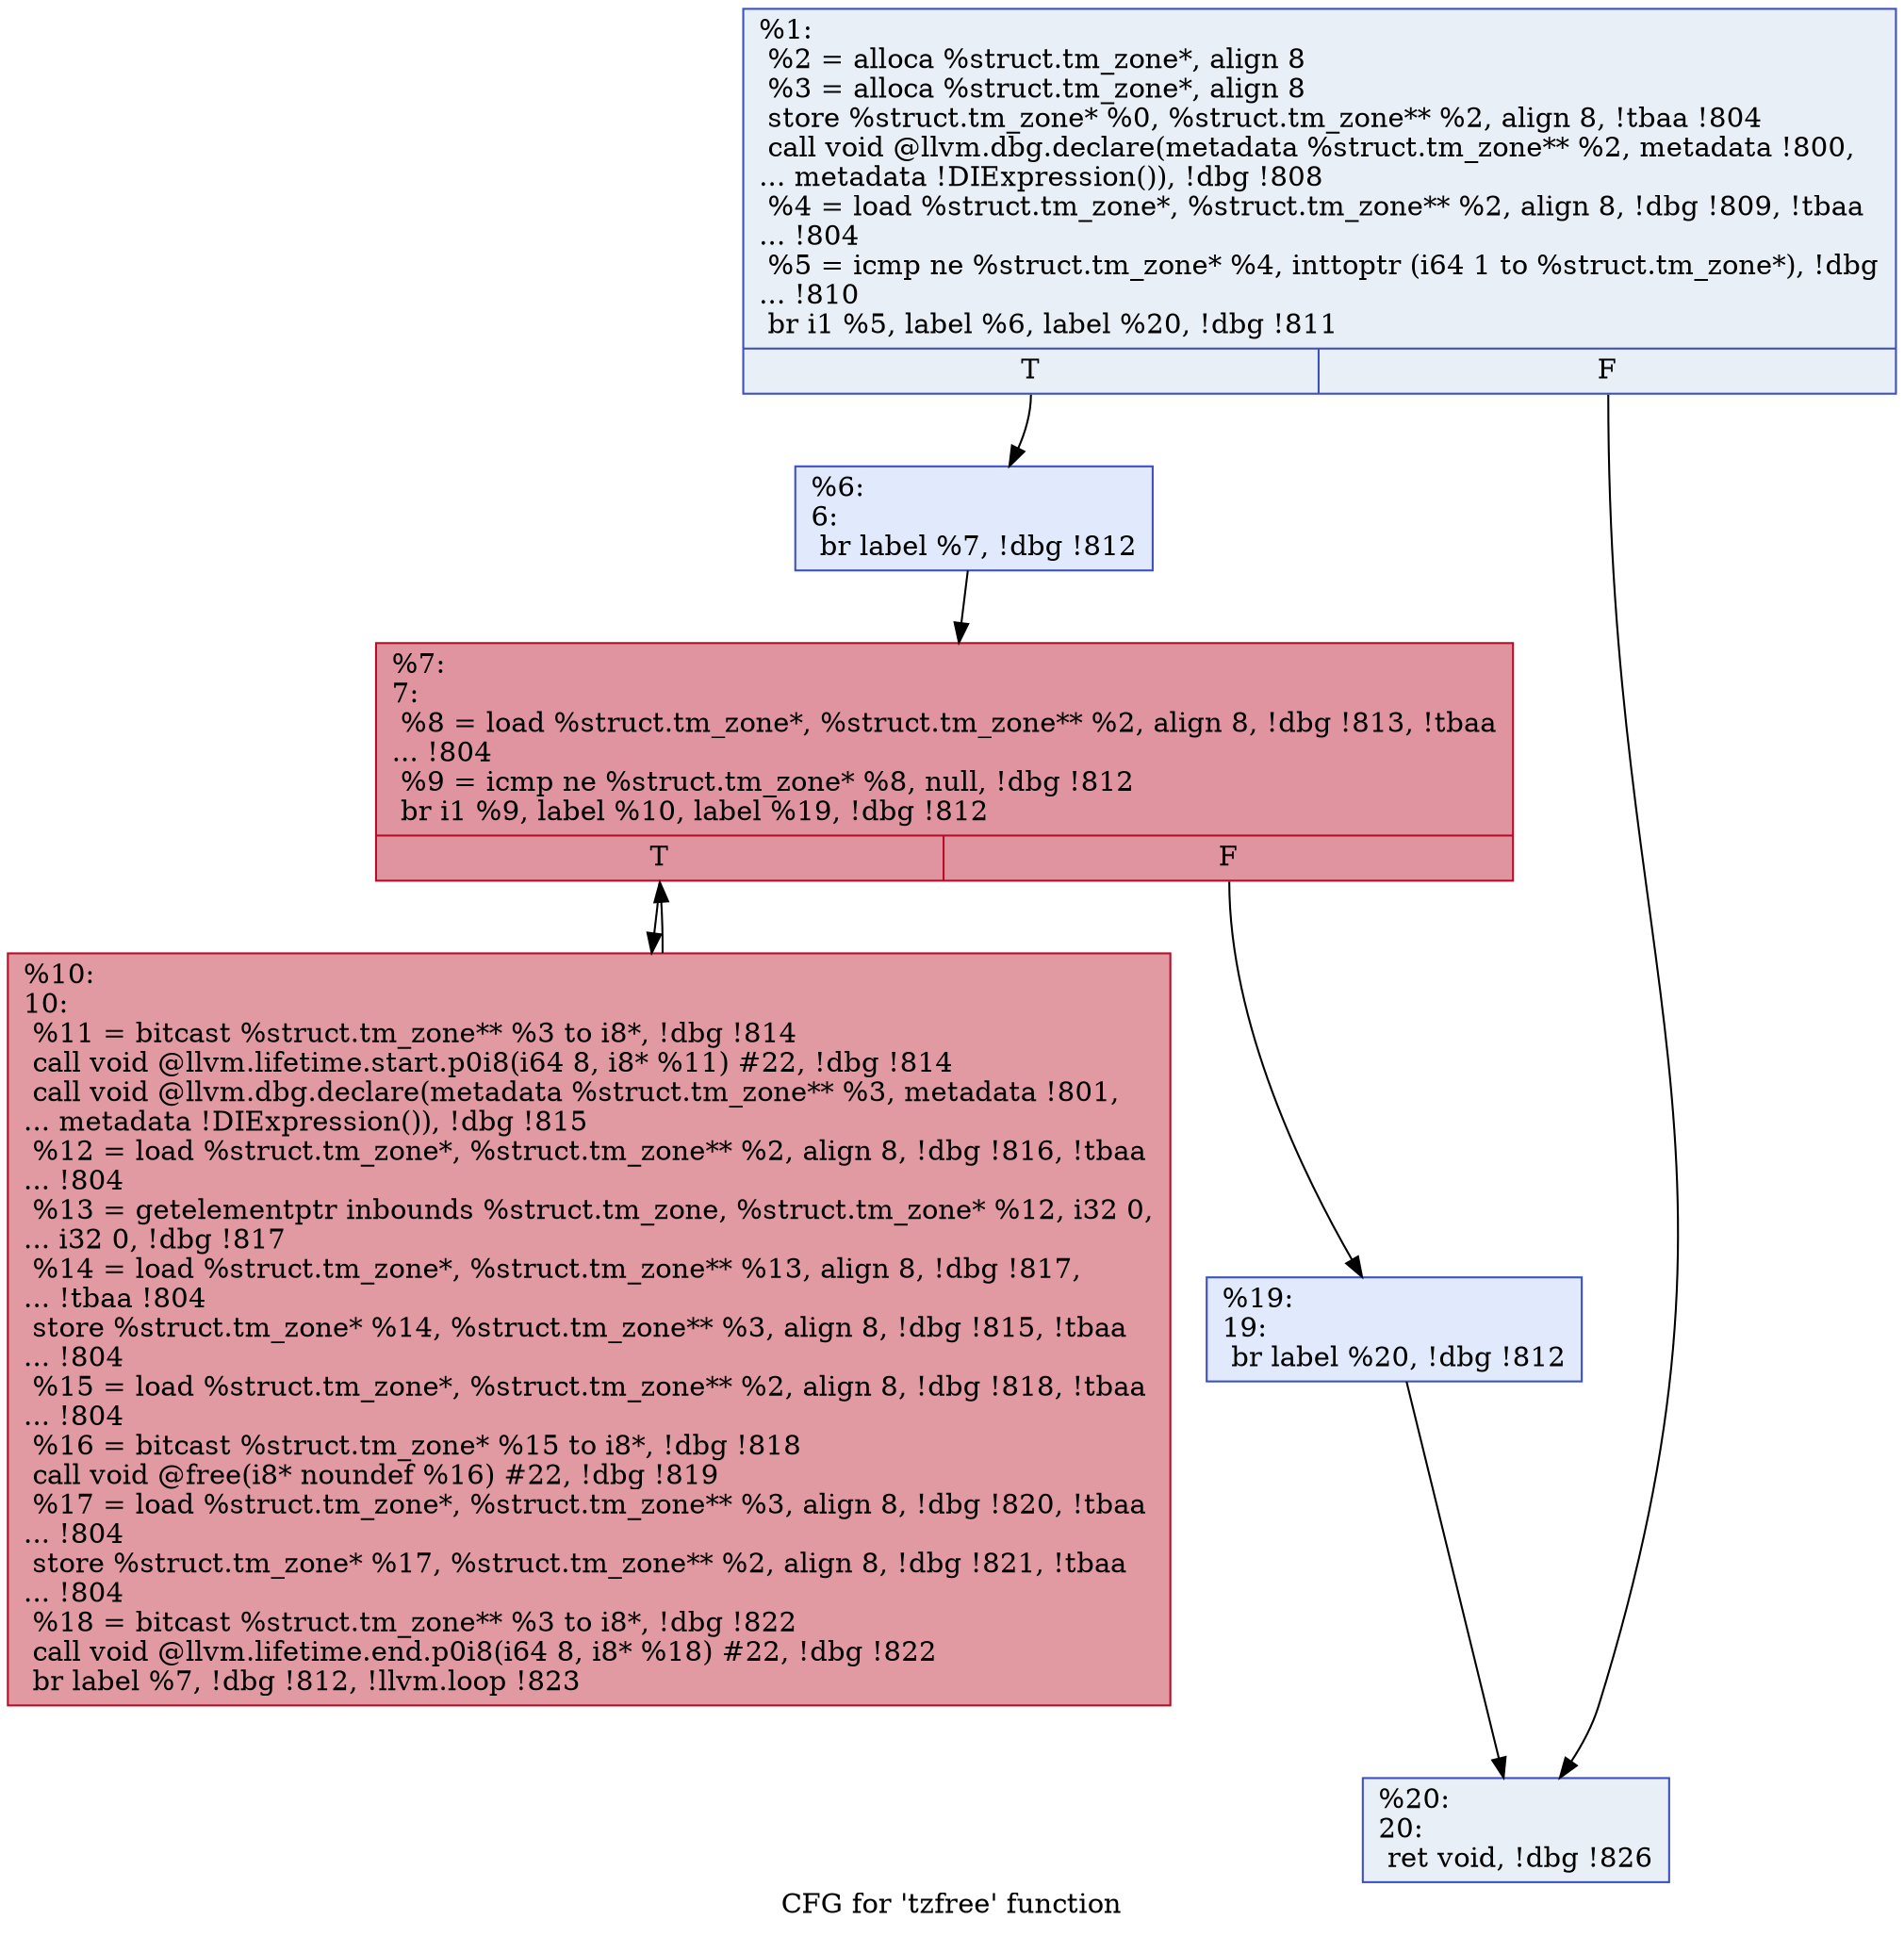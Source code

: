 digraph "CFG for 'tzfree' function" {
	label="CFG for 'tzfree' function";

	Node0x26ed5a0 [shape=record,color="#3d50c3ff", style=filled, fillcolor="#cedaeb70",label="{%1:\l  %2 = alloca %struct.tm_zone*, align 8\l  %3 = alloca %struct.tm_zone*, align 8\l  store %struct.tm_zone* %0, %struct.tm_zone** %2, align 8, !tbaa !804\l  call void @llvm.dbg.declare(metadata %struct.tm_zone** %2, metadata !800,\l... metadata !DIExpression()), !dbg !808\l  %4 = load %struct.tm_zone*, %struct.tm_zone** %2, align 8, !dbg !809, !tbaa\l... !804\l  %5 = icmp ne %struct.tm_zone* %4, inttoptr (i64 1 to %struct.tm_zone*), !dbg\l... !810\l  br i1 %5, label %6, label %20, !dbg !811\l|{<s0>T|<s1>F}}"];
	Node0x26ed5a0:s0 -> Node0x26ed630;
	Node0x26ed5a0:s1 -> Node0x26ed770;
	Node0x26ed630 [shape=record,color="#3d50c3ff", style=filled, fillcolor="#b9d0f970",label="{%6:\l6:                                                \l  br label %7, !dbg !812\l}"];
	Node0x26ed630 -> Node0x26ed680;
	Node0x26ed680 [shape=record,color="#b70d28ff", style=filled, fillcolor="#b70d2870",label="{%7:\l7:                                                \l  %8 = load %struct.tm_zone*, %struct.tm_zone** %2, align 8, !dbg !813, !tbaa\l... !804\l  %9 = icmp ne %struct.tm_zone* %8, null, !dbg !812\l  br i1 %9, label %10, label %19, !dbg !812\l|{<s0>T|<s1>F}}"];
	Node0x26ed680:s0 -> Node0x26ed6d0;
	Node0x26ed680:s1 -> Node0x26ed720;
	Node0x26ed6d0 [shape=record,color="#b70d28ff", style=filled, fillcolor="#bb1b2c70",label="{%10:\l10:                                               \l  %11 = bitcast %struct.tm_zone** %3 to i8*, !dbg !814\l  call void @llvm.lifetime.start.p0i8(i64 8, i8* %11) #22, !dbg !814\l  call void @llvm.dbg.declare(metadata %struct.tm_zone** %3, metadata !801,\l... metadata !DIExpression()), !dbg !815\l  %12 = load %struct.tm_zone*, %struct.tm_zone** %2, align 8, !dbg !816, !tbaa\l... !804\l  %13 = getelementptr inbounds %struct.tm_zone, %struct.tm_zone* %12, i32 0,\l... i32 0, !dbg !817\l  %14 = load %struct.tm_zone*, %struct.tm_zone** %13, align 8, !dbg !817,\l... !tbaa !804\l  store %struct.tm_zone* %14, %struct.tm_zone** %3, align 8, !dbg !815, !tbaa\l... !804\l  %15 = load %struct.tm_zone*, %struct.tm_zone** %2, align 8, !dbg !818, !tbaa\l... !804\l  %16 = bitcast %struct.tm_zone* %15 to i8*, !dbg !818\l  call void @free(i8* noundef %16) #22, !dbg !819\l  %17 = load %struct.tm_zone*, %struct.tm_zone** %3, align 8, !dbg !820, !tbaa\l... !804\l  store %struct.tm_zone* %17, %struct.tm_zone** %2, align 8, !dbg !821, !tbaa\l... !804\l  %18 = bitcast %struct.tm_zone** %3 to i8*, !dbg !822\l  call void @llvm.lifetime.end.p0i8(i64 8, i8* %18) #22, !dbg !822\l  br label %7, !dbg !812, !llvm.loop !823\l}"];
	Node0x26ed6d0 -> Node0x26ed680;
	Node0x26ed720 [shape=record,color="#3d50c3ff", style=filled, fillcolor="#b9d0f970",label="{%19:\l19:                                               \l  br label %20, !dbg !812\l}"];
	Node0x26ed720 -> Node0x26ed770;
	Node0x26ed770 [shape=record,color="#3d50c3ff", style=filled, fillcolor="#cedaeb70",label="{%20:\l20:                                               \l  ret void, !dbg !826\l}"];
}
